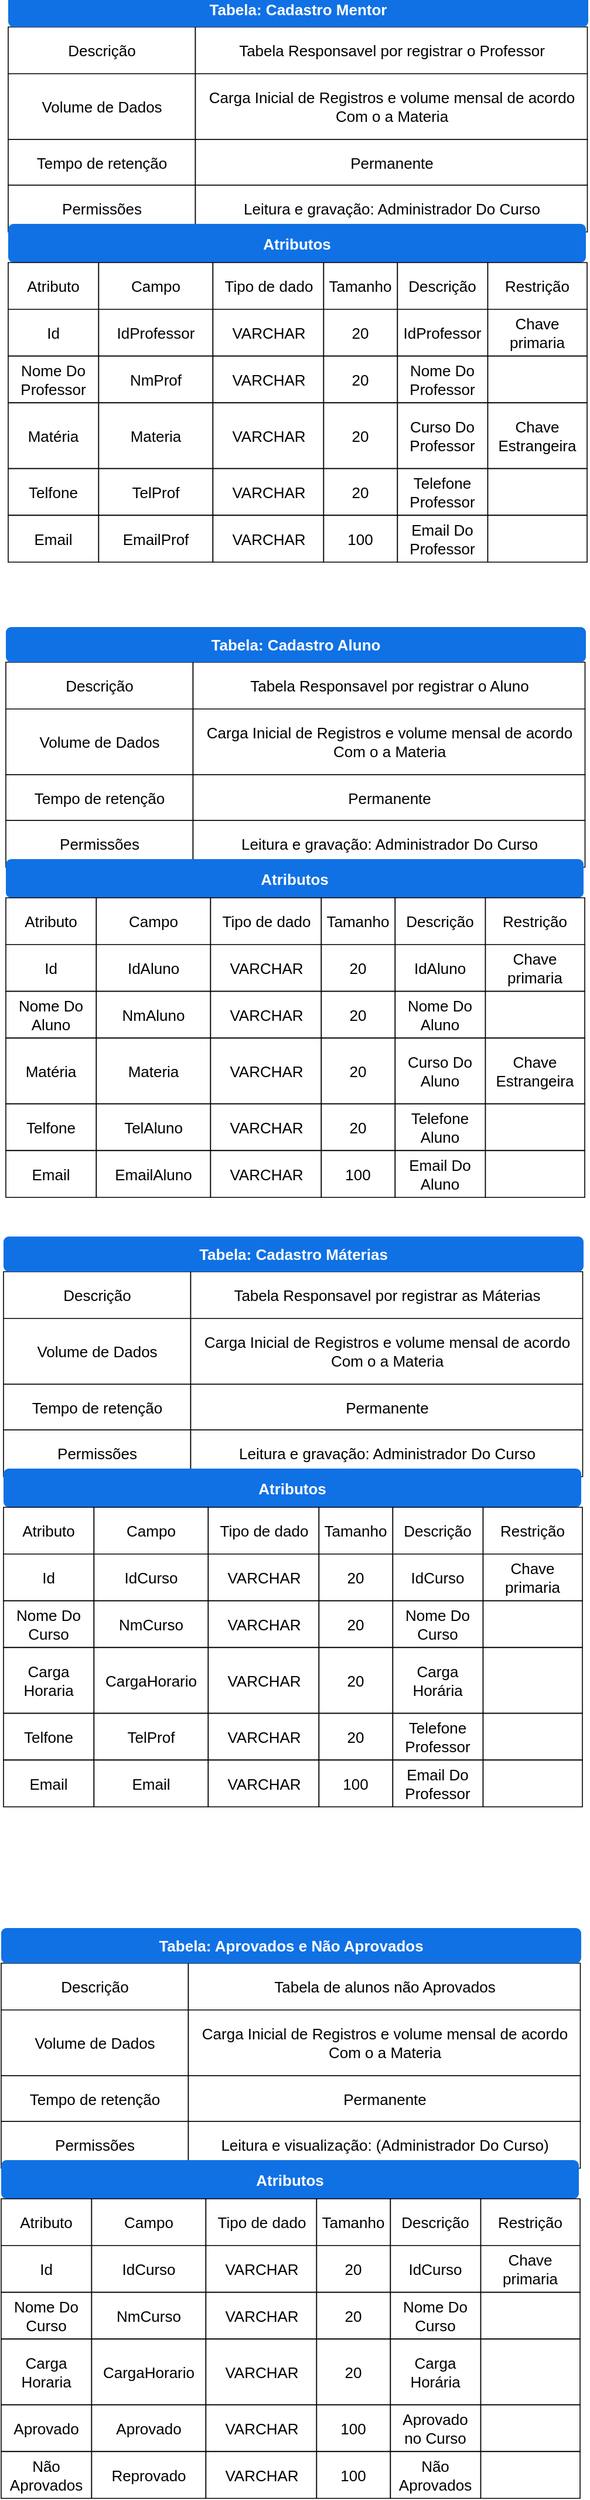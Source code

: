 <mxfile version="24.8.4">
  <diagram name="Página-1" id="PAXbhvuJeFWXxdjK3qno">
    <mxGraphModel dx="1028" dy="553" grid="1" gridSize="10" guides="1" tooltips="1" connect="1" arrows="1" fold="1" page="1" pageScale="1" pageWidth="827" pageHeight="1169" math="0" shadow="0">
      <root>
        <mxCell id="0" />
        <mxCell id="1" parent="0" />
        <mxCell id="f3UsurF6tnfP4x0F-ZMV-2" value="" style="html=1;overflow=block;blockSpacing=1;whiteSpace=wrap;fontSize=13;align=left;spacing=3.8;verticalAlign=top;strokeColor=none;fillOpacity=0;rounded=1;absoluteArcSize=1;arcSize=9;fillColor=#ffffff;strokeWidth=0;lucidId=qW1h2og5B8as;" vertex="1" parent="1">
          <mxGeometry x="833" y="425" width="143" height="24" as="geometry" />
        </mxCell>
        <mxCell id="f3UsurF6tnfP4x0F-ZMV-3" value="" style="group;dropTarget=0;pointerEvents=0;html=1;" vertex="1" parent="1">
          <mxGeometry x="705" y="438" width="462" height="175" as="geometry" />
        </mxCell>
        <mxCell id="f3UsurF6tnfP4x0F-ZMV-4" value="Descrição" style="shape=partialRectangle;html=1;whiteSpace=wrap;connectable=0;fillColor=#ffffff;verticalAlign=middle;spacing=3.8;strokeWidth=0.8;fontSize=13;" vertex="1" parent="f3UsurF6tnfP4x0F-ZMV-3">
          <mxGeometry width="159.75" height="39.9" as="geometry" />
        </mxCell>
        <mxCell id="f3UsurF6tnfP4x0F-ZMV-5" value="Tabela Responsavel por registrar o Professor" style="shape=partialRectangle;html=1;whiteSpace=wrap;connectable=0;fillColor=#ffffff;verticalAlign=middle;spacing=3.8;strokeWidth=0.8;fontSize=13;" vertex="1" parent="f3UsurF6tnfP4x0F-ZMV-3">
          <mxGeometry x="159.75" width="334.5" height="39.9" as="geometry" />
        </mxCell>
        <mxCell id="f3UsurF6tnfP4x0F-ZMV-6" value="Volume de Dados" style="shape=partialRectangle;html=1;whiteSpace=wrap;connectable=0;fillColor=#ffffff;verticalAlign=middle;spacing=3.8;strokeWidth=0.8;fontSize=13;" vertex="1" parent="f3UsurF6tnfP4x0F-ZMV-3">
          <mxGeometry y="39.9" width="159.75" height="56.1" as="geometry" />
        </mxCell>
        <mxCell id="f3UsurF6tnfP4x0F-ZMV-7" value="Carga Inicial de Registros e volume mensal de acordo Com o a Materia " style="shape=partialRectangle;html=1;whiteSpace=wrap;connectable=0;fillColor=#ffffff;verticalAlign=middle;spacing=3.8;strokeWidth=0.8;fontSize=13;" vertex="1" parent="f3UsurF6tnfP4x0F-ZMV-3">
          <mxGeometry x="159.75" y="39.9" width="334.5" height="56.1" as="geometry" />
        </mxCell>
        <mxCell id="f3UsurF6tnfP4x0F-ZMV-8" value="Tempo de retenção" style="shape=partialRectangle;html=1;whiteSpace=wrap;connectable=0;fillColor=#ffffff;strokeOpacity=100;verticalAlign=middle;spacing=3.8;strokeWidth=0.8;fontSize=13;" vertex="1" parent="f3UsurF6tnfP4x0F-ZMV-3">
          <mxGeometry y="96" width="159.75" height="39" as="geometry" />
        </mxCell>
        <mxCell id="f3UsurF6tnfP4x0F-ZMV-9" value="Permanente" style="shape=partialRectangle;html=1;whiteSpace=wrap;connectable=0;fillColor=#ffffff;strokeOpacity=100;verticalAlign=middle;spacing=3.8;strokeWidth=0.8;fontSize=13;" vertex="1" parent="f3UsurF6tnfP4x0F-ZMV-3">
          <mxGeometry x="159.75" y="96" width="334.5" height="39" as="geometry" />
        </mxCell>
        <mxCell id="f3UsurF6tnfP4x0F-ZMV-10" value="Permissões" style="shape=partialRectangle;html=1;whiteSpace=wrap;connectable=0;fillColor=#ffffff;strokeOpacity=100;verticalAlign=middle;spacing=3.8;strokeWidth=0.8;fontSize=13;" vertex="1" parent="f3UsurF6tnfP4x0F-ZMV-3">
          <mxGeometry y="135" width="159.75" height="39.9" as="geometry" />
        </mxCell>
        <mxCell id="f3UsurF6tnfP4x0F-ZMV-11" value="Leitura e gravação: Administrador Do Curso" style="shape=partialRectangle;html=1;whiteSpace=wrap;connectable=0;fillColor=#ffffff;strokeOpacity=100;verticalAlign=middle;spacing=3.8;strokeWidth=0.8;fontSize=13;" vertex="1" parent="f3UsurF6tnfP4x0F-ZMV-3">
          <mxGeometry x="159.75" y="135" width="334.5" height="39.9" as="geometry" />
        </mxCell>
        <mxCell id="f3UsurF6tnfP4x0F-ZMV-12" value="Tabela: Cadastro Mentor" style="html=1;overflow=block;blockSpacing=1;whiteSpace=wrap;fontSize=13;fontColor=#ffffff;fontStyle=1;spacing=3.8;strokeColor=#unset;fillOpacity=100;rounded=1;absoluteArcSize=1;arcSize=9;fillColor=#1071e5;strokeWidth=NaN;lucidId=qW1hL0tGTbgu;" vertex="1" parent="1">
          <mxGeometry x="705" y="408" width="495" height="30" as="geometry" />
        </mxCell>
        <mxCell id="f3UsurF6tnfP4x0F-ZMV-13" value="Atributos" style="html=1;overflow=block;blockSpacing=1;whiteSpace=wrap;fontSize=13;fontColor=#ffffff;fontStyle=1;spacing=3.8;strokeColor=#unset;fillOpacity=100;rounded=1;absoluteArcSize=1;arcSize=9;fillColor=#1071e5;strokeWidth=NaN;lucidId=qW1hWsr51kTA;" vertex="1" parent="1">
          <mxGeometry x="705" y="606" width="493" height="33" as="geometry" />
        </mxCell>
        <mxCell id="f3UsurF6tnfP4x0F-ZMV-14" value="" style="group;dropTarget=0;pointerEvents=0;html=1;" vertex="1" parent="1">
          <mxGeometry x="705" y="639" width="462" height="200" as="geometry" />
        </mxCell>
        <mxCell id="f3UsurF6tnfP4x0F-ZMV-15" value="Atributo" style="shape=partialRectangle;html=1;whiteSpace=wrap;connectable=0;fillColor=#ffffff;verticalAlign=middle;spacing=3.8;strokeWidth=0.8;fontSize=13;" vertex="1" parent="f3UsurF6tnfP4x0F-ZMV-14">
          <mxGeometry width="77.213" height="39.9" as="geometry" />
        </mxCell>
        <mxCell id="f3UsurF6tnfP4x0F-ZMV-16" value="Campo" style="shape=partialRectangle;html=1;whiteSpace=wrap;connectable=0;fillColor=#ffffff;verticalAlign=middle;spacing=3.8;strokeWidth=0.8;fontSize=13;" vertex="1" parent="f3UsurF6tnfP4x0F-ZMV-14">
          <mxGeometry x="77.213" width="97.5" height="39.9" as="geometry" />
        </mxCell>
        <mxCell id="f3UsurF6tnfP4x0F-ZMV-17" value="Tipo de dado" style="shape=partialRectangle;html=1;whiteSpace=wrap;connectable=0;fillColor=#ffffff;verticalAlign=middle;spacing=3.8;strokeWidth=0.8;fontSize=13;" vertex="1" parent="f3UsurF6tnfP4x0F-ZMV-14">
          <mxGeometry x="174.713" width="94.5" height="39.9" as="geometry" />
        </mxCell>
        <mxCell id="f3UsurF6tnfP4x0F-ZMV-18" value="Tamanho" style="shape=partialRectangle;html=1;whiteSpace=wrap;connectable=0;fillColor=#ffffff;strokeOpacity=100;verticalAlign=middle;spacing=3.8;strokeWidth=0.8;fontSize=13;" vertex="1" parent="f3UsurF6tnfP4x0F-ZMV-14">
          <mxGeometry x="269.212" width="63" height="39.9" as="geometry" />
        </mxCell>
        <mxCell id="f3UsurF6tnfP4x0F-ZMV-19" value="Descrição" style="shape=partialRectangle;html=1;whiteSpace=wrap;connectable=0;fillColor=#ffffff;strokeOpacity=100;verticalAlign=middle;spacing=3.8;strokeWidth=0.8;fontSize=13;" vertex="1" parent="f3UsurF6tnfP4x0F-ZMV-14">
          <mxGeometry x="332.212" width="77.063" height="39.9" as="geometry" />
        </mxCell>
        <mxCell id="f3UsurF6tnfP4x0F-ZMV-20" value="Restrição" style="shape=partialRectangle;html=1;whiteSpace=wrap;connectable=0;fillColor=#ffffff;strokeOpacity=100;verticalAlign=middle;spacing=3.8;strokeWidth=0.8;fontSize=13;" vertex="1" parent="f3UsurF6tnfP4x0F-ZMV-14">
          <mxGeometry x="409.275" width="84.75" height="39.9" as="geometry" />
        </mxCell>
        <mxCell id="f3UsurF6tnfP4x0F-ZMV-21" value="Id" style="shape=partialRectangle;html=1;whiteSpace=wrap;connectable=0;fillColor=#ffffff;verticalAlign=middle;spacing=3.8;strokeWidth=0.8;fontSize=13;" vertex="1" parent="f3UsurF6tnfP4x0F-ZMV-14">
          <mxGeometry y="39.9" width="77.213" height="39.9" as="geometry" />
        </mxCell>
        <mxCell id="f3UsurF6tnfP4x0F-ZMV-22" value="IdProfessor" style="shape=partialRectangle;html=1;whiteSpace=wrap;connectable=0;fillColor=#ffffff;verticalAlign=middle;spacing=3.8;strokeWidth=0.8;fontSize=13;" vertex="1" parent="f3UsurF6tnfP4x0F-ZMV-14">
          <mxGeometry x="77.213" y="39.9" width="97.5" height="39.9" as="geometry" />
        </mxCell>
        <mxCell id="f3UsurF6tnfP4x0F-ZMV-23" value="VARCHAR" style="shape=partialRectangle;html=1;whiteSpace=wrap;connectable=0;fillColor=#ffffff;verticalAlign=middle;spacing=3.8;strokeWidth=0.8;fontSize=13;" vertex="1" parent="f3UsurF6tnfP4x0F-ZMV-14">
          <mxGeometry x="174.713" y="39.9" width="94.5" height="39.9" as="geometry" />
        </mxCell>
        <mxCell id="f3UsurF6tnfP4x0F-ZMV-24" value="20" style="shape=partialRectangle;html=1;whiteSpace=wrap;connectable=0;fillColor=#ffffff;strokeOpacity=100;verticalAlign=middle;spacing=3.8;strokeWidth=0.8;fontSize=13;" vertex="1" parent="f3UsurF6tnfP4x0F-ZMV-14">
          <mxGeometry x="269.212" y="39.9" width="63" height="39.9" as="geometry" />
        </mxCell>
        <mxCell id="f3UsurF6tnfP4x0F-ZMV-25" value="IdProfessor" style="shape=partialRectangle;html=1;whiteSpace=wrap;connectable=0;fillColor=#ffffff;strokeOpacity=100;verticalAlign=middle;spacing=3.8;strokeWidth=0.8;fontSize=13;" vertex="1" parent="f3UsurF6tnfP4x0F-ZMV-14">
          <mxGeometry x="332.212" y="39.9" width="77.063" height="39.9" as="geometry" />
        </mxCell>
        <mxCell id="f3UsurF6tnfP4x0F-ZMV-26" value="Chave primaria" style="shape=partialRectangle;html=1;whiteSpace=wrap;connectable=0;fillColor=#ffffff;strokeOpacity=100;verticalAlign=middle;spacing=3.8;strokeWidth=0.8;fontSize=13;" vertex="1" parent="f3UsurF6tnfP4x0F-ZMV-14">
          <mxGeometry x="409.275" y="39.9" width="84.75" height="39.9" as="geometry" />
        </mxCell>
        <mxCell id="f3UsurF6tnfP4x0F-ZMV-27" value="Nome Do Professor" style="shape=partialRectangle;html=1;whiteSpace=wrap;connectable=0;fillColor=#ffffff;strokeOpacity=100;verticalAlign=middle;spacing=3.8;strokeWidth=0.8;fontSize=13;" vertex="1" parent="f3UsurF6tnfP4x0F-ZMV-14">
          <mxGeometry y="79.8" width="77.213" height="39.9" as="geometry" />
        </mxCell>
        <mxCell id="f3UsurF6tnfP4x0F-ZMV-28" value="NmProf" style="shape=partialRectangle;html=1;whiteSpace=wrap;connectable=0;fillColor=#ffffff;strokeOpacity=100;verticalAlign=middle;spacing=3.8;strokeWidth=0.8;fontSize=13;" vertex="1" parent="f3UsurF6tnfP4x0F-ZMV-14">
          <mxGeometry x="77.213" y="79.8" width="97.5" height="39.9" as="geometry" />
        </mxCell>
        <mxCell id="f3UsurF6tnfP4x0F-ZMV-29" value="VARCHAR" style="shape=partialRectangle;html=1;whiteSpace=wrap;connectable=0;fillColor=#ffffff;strokeOpacity=100;verticalAlign=middle;spacing=3.8;strokeWidth=0.8;fontSize=13;" vertex="1" parent="f3UsurF6tnfP4x0F-ZMV-14">
          <mxGeometry x="174.713" y="79.8" width="94.5" height="39.9" as="geometry" />
        </mxCell>
        <mxCell id="f3UsurF6tnfP4x0F-ZMV-30" value="20" style="shape=partialRectangle;html=1;whiteSpace=wrap;connectable=0;fillColor=#ffffff;strokeOpacity=100;verticalAlign=middle;spacing=3.8;strokeWidth=0.8;fontSize=13;" vertex="1" parent="f3UsurF6tnfP4x0F-ZMV-14">
          <mxGeometry x="269.212" y="79.8" width="63" height="39.9" as="geometry" />
        </mxCell>
        <mxCell id="f3UsurF6tnfP4x0F-ZMV-31" value="Nome Do Professor" style="shape=partialRectangle;html=1;whiteSpace=wrap;connectable=0;fillColor=#ffffff;strokeOpacity=100;verticalAlign=middle;spacing=3.8;strokeWidth=0.8;fontSize=13;" vertex="1" parent="f3UsurF6tnfP4x0F-ZMV-14">
          <mxGeometry x="332.212" y="79.8" width="77.063" height="39.9" as="geometry" />
        </mxCell>
        <mxCell id="f3UsurF6tnfP4x0F-ZMV-32" value="" style="shape=partialRectangle;html=1;whiteSpace=wrap;connectable=0;fillColor=#ffffff;strokeOpacity=100;verticalAlign=middle;spacing=3.8;strokeWidth=0.8;fontSize=13;" vertex="1" parent="f3UsurF6tnfP4x0F-ZMV-14">
          <mxGeometry x="409.275" y="79.8" width="84.75" height="39.9" as="geometry" />
        </mxCell>
        <mxCell id="f3UsurF6tnfP4x0F-ZMV-33" value="Matéria " style="shape=partialRectangle;html=1;whiteSpace=wrap;connectable=0;fillColor=#ffffff;strokeOpacity=100;verticalAlign=middle;spacing=3.8;strokeWidth=0.8;fontSize=13;" vertex="1" parent="f3UsurF6tnfP4x0F-ZMV-14">
          <mxGeometry y="119.7" width="77.213" height="56.1" as="geometry" />
        </mxCell>
        <mxCell id="f3UsurF6tnfP4x0F-ZMV-34" value="Materia" style="shape=partialRectangle;html=1;whiteSpace=wrap;connectable=0;fillColor=#ffffff;strokeOpacity=100;verticalAlign=middle;spacing=3.8;strokeWidth=0.8;fontSize=13;" vertex="1" parent="f3UsurF6tnfP4x0F-ZMV-14">
          <mxGeometry x="77.213" y="119.7" width="97.5" height="56.1" as="geometry" />
        </mxCell>
        <mxCell id="f3UsurF6tnfP4x0F-ZMV-35" value="VARCHAR" style="shape=partialRectangle;html=1;whiteSpace=wrap;connectable=0;fillColor=#ffffff;strokeOpacity=100;verticalAlign=middle;spacing=3.8;strokeWidth=0.8;fontSize=13;" vertex="1" parent="f3UsurF6tnfP4x0F-ZMV-14">
          <mxGeometry x="174.713" y="119.7" width="94.5" height="56.1" as="geometry" />
        </mxCell>
        <mxCell id="f3UsurF6tnfP4x0F-ZMV-36" value="20" style="shape=partialRectangle;html=1;whiteSpace=wrap;connectable=0;fillColor=#ffffff;strokeOpacity=100;verticalAlign=middle;spacing=3.8;strokeWidth=0.8;fontSize=13;" vertex="1" parent="f3UsurF6tnfP4x0F-ZMV-14">
          <mxGeometry x="269.212" y="119.7" width="63" height="56.1" as="geometry" />
        </mxCell>
        <mxCell id="f3UsurF6tnfP4x0F-ZMV-37" value="Curso Do Professor" style="shape=partialRectangle;html=1;whiteSpace=wrap;connectable=0;fillColor=#ffffff;strokeOpacity=100;verticalAlign=middle;spacing=3.8;strokeWidth=0.8;fontSize=13;" vertex="1" parent="f3UsurF6tnfP4x0F-ZMV-14">
          <mxGeometry x="332.212" y="119.7" width="77.063" height="56.1" as="geometry" />
        </mxCell>
        <mxCell id="f3UsurF6tnfP4x0F-ZMV-38" value="&lt;div&gt;Chave Estrangeira&lt;/div&gt;" style="shape=partialRectangle;html=1;whiteSpace=wrap;connectable=0;fillColor=#ffffff;strokeOpacity=100;verticalAlign=middle;spacing=3.8;strokeWidth=0.8;fontSize=13;" vertex="1" parent="f3UsurF6tnfP4x0F-ZMV-14">
          <mxGeometry x="409.275" y="119.7" width="84.75" height="56.1" as="geometry" />
        </mxCell>
        <mxCell id="f3UsurF6tnfP4x0F-ZMV-39" value="Telfone" style="shape=partialRectangle;html=1;whiteSpace=wrap;connectable=0;fillColor=#ffffff;strokeOpacity=100;verticalAlign=middle;spacing=3.8;strokeWidth=0.8;fontSize=13;" vertex="1" parent="f3UsurF6tnfP4x0F-ZMV-14">
          <mxGeometry y="175.8" width="77.213" height="39.9" as="geometry" />
        </mxCell>
        <mxCell id="f3UsurF6tnfP4x0F-ZMV-40" value="TelProf" style="shape=partialRectangle;html=1;whiteSpace=wrap;connectable=0;fillColor=#ffffff;strokeOpacity=100;verticalAlign=middle;spacing=3.8;strokeWidth=0.8;fontSize=13;" vertex="1" parent="f3UsurF6tnfP4x0F-ZMV-14">
          <mxGeometry x="77.213" y="175.8" width="97.5" height="39.9" as="geometry" />
        </mxCell>
        <mxCell id="f3UsurF6tnfP4x0F-ZMV-41" value="VARCHAR" style="shape=partialRectangle;html=1;whiteSpace=wrap;connectable=0;fillColor=#ffffff;strokeOpacity=100;verticalAlign=middle;spacing=3.8;strokeWidth=0.8;fontSize=13;" vertex="1" parent="f3UsurF6tnfP4x0F-ZMV-14">
          <mxGeometry x="174.713" y="175.8" width="94.5" height="39.9" as="geometry" />
        </mxCell>
        <mxCell id="f3UsurF6tnfP4x0F-ZMV-42" value="20" style="shape=partialRectangle;html=1;whiteSpace=wrap;connectable=0;fillColor=#ffffff;strokeOpacity=100;verticalAlign=middle;spacing=3.8;strokeWidth=0.8;fontSize=13;" vertex="1" parent="f3UsurF6tnfP4x0F-ZMV-14">
          <mxGeometry x="269.212" y="175.8" width="63" height="39.9" as="geometry" />
        </mxCell>
        <mxCell id="f3UsurF6tnfP4x0F-ZMV-43" value="Telefone Professor" style="shape=partialRectangle;html=1;whiteSpace=wrap;connectable=0;fillColor=#ffffff;strokeOpacity=100;verticalAlign=middle;spacing=3.8;strokeWidth=0.8;fontSize=13;" vertex="1" parent="f3UsurF6tnfP4x0F-ZMV-14">
          <mxGeometry x="332.212" y="175.8" width="77.063" height="39.9" as="geometry" />
        </mxCell>
        <mxCell id="f3UsurF6tnfP4x0F-ZMV-44" value="" style="shape=partialRectangle;html=1;whiteSpace=wrap;connectable=0;fillColor=#ffffff;strokeOpacity=100;verticalAlign=middle;spacing=3.8;strokeWidth=0.8;fontSize=13;" vertex="1" parent="f3UsurF6tnfP4x0F-ZMV-14">
          <mxGeometry x="409.275" y="175.8" width="84.75" height="39.9" as="geometry" />
        </mxCell>
        <mxCell id="f3UsurF6tnfP4x0F-ZMV-45" value="Email" style="shape=partialRectangle;html=1;whiteSpace=wrap;connectable=0;fillColor=#ffffff;strokeOpacity=100;verticalAlign=middle;spacing=3.8;strokeWidth=0.8;fontSize=13;" vertex="1" parent="f3UsurF6tnfP4x0F-ZMV-14">
          <mxGeometry y="215.7" width="77.213" height="39.9" as="geometry" />
        </mxCell>
        <mxCell id="f3UsurF6tnfP4x0F-ZMV-46" value="EmailProf" style="shape=partialRectangle;html=1;whiteSpace=wrap;connectable=0;fillColor=#ffffff;strokeOpacity=100;verticalAlign=middle;spacing=3.8;strokeWidth=0.8;fontSize=13;" vertex="1" parent="f3UsurF6tnfP4x0F-ZMV-14">
          <mxGeometry x="77.213" y="215.7" width="97.5" height="39.9" as="geometry" />
        </mxCell>
        <mxCell id="f3UsurF6tnfP4x0F-ZMV-47" value="VARCHAR" style="shape=partialRectangle;html=1;whiteSpace=wrap;connectable=0;fillColor=#ffffff;strokeOpacity=100;verticalAlign=middle;spacing=3.8;strokeWidth=0.8;fontSize=13;" vertex="1" parent="f3UsurF6tnfP4x0F-ZMV-14">
          <mxGeometry x="174.713" y="215.7" width="94.5" height="39.9" as="geometry" />
        </mxCell>
        <mxCell id="f3UsurF6tnfP4x0F-ZMV-48" value="100" style="shape=partialRectangle;html=1;whiteSpace=wrap;connectable=0;fillColor=#ffffff;strokeOpacity=100;verticalAlign=middle;spacing=3.8;strokeWidth=0.8;fontSize=13;" vertex="1" parent="f3UsurF6tnfP4x0F-ZMV-14">
          <mxGeometry x="269.212" y="215.7" width="63" height="39.9" as="geometry" />
        </mxCell>
        <mxCell id="f3UsurF6tnfP4x0F-ZMV-49" value="Email Do Professor" style="shape=partialRectangle;html=1;whiteSpace=wrap;connectable=0;fillColor=#ffffff;strokeOpacity=100;verticalAlign=middle;spacing=3.8;strokeWidth=0.8;fontSize=13;" vertex="1" parent="f3UsurF6tnfP4x0F-ZMV-14">
          <mxGeometry x="332.212" y="215.7" width="77.063" height="39.9" as="geometry" />
        </mxCell>
        <mxCell id="f3UsurF6tnfP4x0F-ZMV-50" value="" style="shape=partialRectangle;html=1;whiteSpace=wrap;connectable=0;fillColor=#ffffff;strokeOpacity=100;verticalAlign=middle;spacing=3.8;strokeWidth=0.8;fontSize=13;" vertex="1" parent="f3UsurF6tnfP4x0F-ZMV-14">
          <mxGeometry x="409.275" y="215.7" width="84.75" height="39.9" as="geometry" />
        </mxCell>
        <mxCell id="f3UsurF6tnfP4x0F-ZMV-75" value="" style="html=1;overflow=block;blockSpacing=1;whiteSpace=wrap;fontSize=13;align=left;spacing=3.8;verticalAlign=top;strokeColor=none;fillOpacity=0;rounded=1;absoluteArcSize=1;arcSize=9;fillColor=#ffffff;strokeWidth=0;lucidId=qW1h2og5B8as;" vertex="1" parent="1">
          <mxGeometry x="831" y="967" width="143" height="24" as="geometry" />
        </mxCell>
        <mxCell id="f3UsurF6tnfP4x0F-ZMV-76" value="" style="group;dropTarget=0;pointerEvents=0;html=1;" vertex="1" parent="1">
          <mxGeometry x="703" y="980" width="462" height="175" as="geometry" />
        </mxCell>
        <mxCell id="f3UsurF6tnfP4x0F-ZMV-77" value="Descrição" style="shape=partialRectangle;html=1;whiteSpace=wrap;connectable=0;fillColor=#ffffff;verticalAlign=middle;spacing=3.8;strokeWidth=0.8;fontSize=13;" vertex="1" parent="f3UsurF6tnfP4x0F-ZMV-76">
          <mxGeometry width="159.75" height="39.9" as="geometry" />
        </mxCell>
        <mxCell id="f3UsurF6tnfP4x0F-ZMV-78" value="Tabela Responsavel por registrar o Aluno" style="shape=partialRectangle;html=1;whiteSpace=wrap;connectable=0;fillColor=#ffffff;verticalAlign=middle;spacing=3.8;strokeWidth=0.8;fontSize=13;" vertex="1" parent="f3UsurF6tnfP4x0F-ZMV-76">
          <mxGeometry x="159.75" width="334.5" height="39.9" as="geometry" />
        </mxCell>
        <mxCell id="f3UsurF6tnfP4x0F-ZMV-79" value="Volume de Dados" style="shape=partialRectangle;html=1;whiteSpace=wrap;connectable=0;fillColor=#ffffff;verticalAlign=middle;spacing=3.8;strokeWidth=0.8;fontSize=13;" vertex="1" parent="f3UsurF6tnfP4x0F-ZMV-76">
          <mxGeometry y="39.9" width="159.75" height="56.1" as="geometry" />
        </mxCell>
        <mxCell id="f3UsurF6tnfP4x0F-ZMV-80" value="Carga Inicial de Registros e volume mensal de acordo Com o a Materia " style="shape=partialRectangle;html=1;whiteSpace=wrap;connectable=0;fillColor=#ffffff;verticalAlign=middle;spacing=3.8;strokeWidth=0.8;fontSize=13;" vertex="1" parent="f3UsurF6tnfP4x0F-ZMV-76">
          <mxGeometry x="159.75" y="39.9" width="334.5" height="56.1" as="geometry" />
        </mxCell>
        <mxCell id="f3UsurF6tnfP4x0F-ZMV-81" value="Tempo de retenção" style="shape=partialRectangle;html=1;whiteSpace=wrap;connectable=0;fillColor=#ffffff;strokeOpacity=100;verticalAlign=middle;spacing=3.8;strokeWidth=0.8;fontSize=13;" vertex="1" parent="f3UsurF6tnfP4x0F-ZMV-76">
          <mxGeometry y="96" width="159.75" height="39" as="geometry" />
        </mxCell>
        <mxCell id="f3UsurF6tnfP4x0F-ZMV-82" value="Permanente" style="shape=partialRectangle;html=1;whiteSpace=wrap;connectable=0;fillColor=#ffffff;strokeOpacity=100;verticalAlign=middle;spacing=3.8;strokeWidth=0.8;fontSize=13;" vertex="1" parent="f3UsurF6tnfP4x0F-ZMV-76">
          <mxGeometry x="159.75" y="96" width="334.5" height="39" as="geometry" />
        </mxCell>
        <mxCell id="f3UsurF6tnfP4x0F-ZMV-83" value="Permissões" style="shape=partialRectangle;html=1;whiteSpace=wrap;connectable=0;fillColor=#ffffff;strokeOpacity=100;verticalAlign=middle;spacing=3.8;strokeWidth=0.8;fontSize=13;" vertex="1" parent="f3UsurF6tnfP4x0F-ZMV-76">
          <mxGeometry y="135" width="159.75" height="39.9" as="geometry" />
        </mxCell>
        <mxCell id="f3UsurF6tnfP4x0F-ZMV-84" value="Leitura e gravação: Administrador Do Curso" style="shape=partialRectangle;html=1;whiteSpace=wrap;connectable=0;fillColor=#ffffff;strokeOpacity=100;verticalAlign=middle;spacing=3.8;strokeWidth=0.8;fontSize=13;" vertex="1" parent="f3UsurF6tnfP4x0F-ZMV-76">
          <mxGeometry x="159.75" y="135" width="334.5" height="39.9" as="geometry" />
        </mxCell>
        <mxCell id="f3UsurF6tnfP4x0F-ZMV-85" value="Tabela: Cadastro Aluno" style="html=1;overflow=block;blockSpacing=1;whiteSpace=wrap;fontSize=13;fontColor=#ffffff;fontStyle=1;spacing=3.8;strokeColor=#unset;fillOpacity=100;rounded=1;absoluteArcSize=1;arcSize=9;fillColor=#1071e5;strokeWidth=NaN;lucidId=qW1hL0tGTbgu;" vertex="1" parent="1">
          <mxGeometry x="703" y="950" width="495" height="30" as="geometry" />
        </mxCell>
        <mxCell id="f3UsurF6tnfP4x0F-ZMV-86" value="Atributos" style="html=1;overflow=block;blockSpacing=1;whiteSpace=wrap;fontSize=13;fontColor=#ffffff;fontStyle=1;spacing=3.8;strokeColor=#unset;fillOpacity=100;rounded=1;absoluteArcSize=1;arcSize=9;fillColor=#1071e5;strokeWidth=NaN;lucidId=qW1hWsr51kTA;" vertex="1" parent="1">
          <mxGeometry x="703" y="1148" width="493" height="33" as="geometry" />
        </mxCell>
        <mxCell id="f3UsurF6tnfP4x0F-ZMV-87" value="" style="group;dropTarget=0;pointerEvents=0;html=1;" vertex="1" parent="1">
          <mxGeometry x="703" y="1181" width="462" height="200" as="geometry" />
        </mxCell>
        <mxCell id="f3UsurF6tnfP4x0F-ZMV-88" value="Atributo" style="shape=partialRectangle;html=1;whiteSpace=wrap;connectable=0;fillColor=#ffffff;verticalAlign=middle;spacing=3.8;strokeWidth=0.8;fontSize=13;" vertex="1" parent="f3UsurF6tnfP4x0F-ZMV-87">
          <mxGeometry width="77.213" height="39.9" as="geometry" />
        </mxCell>
        <mxCell id="f3UsurF6tnfP4x0F-ZMV-89" value="Campo" style="shape=partialRectangle;html=1;whiteSpace=wrap;connectable=0;fillColor=#ffffff;verticalAlign=middle;spacing=3.8;strokeWidth=0.8;fontSize=13;" vertex="1" parent="f3UsurF6tnfP4x0F-ZMV-87">
          <mxGeometry x="77.213" width="97.5" height="39.9" as="geometry" />
        </mxCell>
        <mxCell id="f3UsurF6tnfP4x0F-ZMV-90" value="Tipo de dado" style="shape=partialRectangle;html=1;whiteSpace=wrap;connectable=0;fillColor=#ffffff;verticalAlign=middle;spacing=3.8;strokeWidth=0.8;fontSize=13;" vertex="1" parent="f3UsurF6tnfP4x0F-ZMV-87">
          <mxGeometry x="174.713" width="94.5" height="39.9" as="geometry" />
        </mxCell>
        <mxCell id="f3UsurF6tnfP4x0F-ZMV-91" value="Tamanho" style="shape=partialRectangle;html=1;whiteSpace=wrap;connectable=0;fillColor=#ffffff;strokeOpacity=100;verticalAlign=middle;spacing=3.8;strokeWidth=0.8;fontSize=13;" vertex="1" parent="f3UsurF6tnfP4x0F-ZMV-87">
          <mxGeometry x="269.212" width="63" height="39.9" as="geometry" />
        </mxCell>
        <mxCell id="f3UsurF6tnfP4x0F-ZMV-92" value="Descrição" style="shape=partialRectangle;html=1;whiteSpace=wrap;connectable=0;fillColor=#ffffff;strokeOpacity=100;verticalAlign=middle;spacing=3.8;strokeWidth=0.8;fontSize=13;" vertex="1" parent="f3UsurF6tnfP4x0F-ZMV-87">
          <mxGeometry x="332.212" width="77.063" height="39.9" as="geometry" />
        </mxCell>
        <mxCell id="f3UsurF6tnfP4x0F-ZMV-93" value="Restrição" style="shape=partialRectangle;html=1;whiteSpace=wrap;connectable=0;fillColor=#ffffff;strokeOpacity=100;verticalAlign=middle;spacing=3.8;strokeWidth=0.8;fontSize=13;" vertex="1" parent="f3UsurF6tnfP4x0F-ZMV-87">
          <mxGeometry x="409.275" width="84.75" height="39.9" as="geometry" />
        </mxCell>
        <mxCell id="f3UsurF6tnfP4x0F-ZMV-94" value="Id" style="shape=partialRectangle;html=1;whiteSpace=wrap;connectable=0;fillColor=#ffffff;verticalAlign=middle;spacing=3.8;strokeWidth=0.8;fontSize=13;" vertex="1" parent="f3UsurF6tnfP4x0F-ZMV-87">
          <mxGeometry y="39.9" width="77.213" height="39.9" as="geometry" />
        </mxCell>
        <mxCell id="f3UsurF6tnfP4x0F-ZMV-95" value="IdAluno" style="shape=partialRectangle;html=1;whiteSpace=wrap;connectable=0;fillColor=#ffffff;verticalAlign=middle;spacing=3.8;strokeWidth=0.8;fontSize=13;" vertex="1" parent="f3UsurF6tnfP4x0F-ZMV-87">
          <mxGeometry x="77.213" y="39.9" width="97.5" height="39.9" as="geometry" />
        </mxCell>
        <mxCell id="f3UsurF6tnfP4x0F-ZMV-96" value="VARCHAR" style="shape=partialRectangle;html=1;whiteSpace=wrap;connectable=0;fillColor=#ffffff;verticalAlign=middle;spacing=3.8;strokeWidth=0.8;fontSize=13;" vertex="1" parent="f3UsurF6tnfP4x0F-ZMV-87">
          <mxGeometry x="174.713" y="39.9" width="94.5" height="39.9" as="geometry" />
        </mxCell>
        <mxCell id="f3UsurF6tnfP4x0F-ZMV-97" value="20" style="shape=partialRectangle;html=1;whiteSpace=wrap;connectable=0;fillColor=#ffffff;strokeOpacity=100;verticalAlign=middle;spacing=3.8;strokeWidth=0.8;fontSize=13;" vertex="1" parent="f3UsurF6tnfP4x0F-ZMV-87">
          <mxGeometry x="269.212" y="39.9" width="63" height="39.9" as="geometry" />
        </mxCell>
        <mxCell id="f3UsurF6tnfP4x0F-ZMV-98" value="IdAluno" style="shape=partialRectangle;html=1;whiteSpace=wrap;connectable=0;fillColor=#ffffff;strokeOpacity=100;verticalAlign=middle;spacing=3.8;strokeWidth=0.8;fontSize=13;" vertex="1" parent="f3UsurF6tnfP4x0F-ZMV-87">
          <mxGeometry x="332.212" y="39.9" width="77.063" height="39.9" as="geometry" />
        </mxCell>
        <mxCell id="f3UsurF6tnfP4x0F-ZMV-99" value="Chave primaria" style="shape=partialRectangle;html=1;whiteSpace=wrap;connectable=0;fillColor=#ffffff;strokeOpacity=100;verticalAlign=middle;spacing=3.8;strokeWidth=0.8;fontSize=13;" vertex="1" parent="f3UsurF6tnfP4x0F-ZMV-87">
          <mxGeometry x="409.275" y="39.9" width="84.75" height="39.9" as="geometry" />
        </mxCell>
        <mxCell id="f3UsurF6tnfP4x0F-ZMV-100" value="Nome Do Aluno" style="shape=partialRectangle;html=1;whiteSpace=wrap;connectable=0;fillColor=#ffffff;strokeOpacity=100;verticalAlign=middle;spacing=3.8;strokeWidth=0.8;fontSize=13;" vertex="1" parent="f3UsurF6tnfP4x0F-ZMV-87">
          <mxGeometry y="79.8" width="77.213" height="39.9" as="geometry" />
        </mxCell>
        <mxCell id="f3UsurF6tnfP4x0F-ZMV-101" value="NmAluno" style="shape=partialRectangle;html=1;whiteSpace=wrap;connectable=0;fillColor=#ffffff;strokeOpacity=100;verticalAlign=middle;spacing=3.8;strokeWidth=0.8;fontSize=13;" vertex="1" parent="f3UsurF6tnfP4x0F-ZMV-87">
          <mxGeometry x="77.213" y="79.8" width="97.5" height="39.9" as="geometry" />
        </mxCell>
        <mxCell id="f3UsurF6tnfP4x0F-ZMV-102" value="VARCHAR" style="shape=partialRectangle;html=1;whiteSpace=wrap;connectable=0;fillColor=#ffffff;strokeOpacity=100;verticalAlign=middle;spacing=3.8;strokeWidth=0.8;fontSize=13;" vertex="1" parent="f3UsurF6tnfP4x0F-ZMV-87">
          <mxGeometry x="174.713" y="79.8" width="94.5" height="39.9" as="geometry" />
        </mxCell>
        <mxCell id="f3UsurF6tnfP4x0F-ZMV-103" value="20" style="shape=partialRectangle;html=1;whiteSpace=wrap;connectable=0;fillColor=#ffffff;strokeOpacity=100;verticalAlign=middle;spacing=3.8;strokeWidth=0.8;fontSize=13;" vertex="1" parent="f3UsurF6tnfP4x0F-ZMV-87">
          <mxGeometry x="269.212" y="79.8" width="63" height="39.9" as="geometry" />
        </mxCell>
        <mxCell id="f3UsurF6tnfP4x0F-ZMV-104" value="Nome Do Aluno" style="shape=partialRectangle;html=1;whiteSpace=wrap;connectable=0;fillColor=#ffffff;strokeOpacity=100;verticalAlign=middle;spacing=3.8;strokeWidth=0.8;fontSize=13;" vertex="1" parent="f3UsurF6tnfP4x0F-ZMV-87">
          <mxGeometry x="332.212" y="79.8" width="77.063" height="39.9" as="geometry" />
        </mxCell>
        <mxCell id="f3UsurF6tnfP4x0F-ZMV-105" value="" style="shape=partialRectangle;html=1;whiteSpace=wrap;connectable=0;fillColor=#ffffff;strokeOpacity=100;verticalAlign=middle;spacing=3.8;strokeWidth=0.8;fontSize=13;" vertex="1" parent="f3UsurF6tnfP4x0F-ZMV-87">
          <mxGeometry x="409.275" y="79.8" width="84.75" height="39.9" as="geometry" />
        </mxCell>
        <mxCell id="f3UsurF6tnfP4x0F-ZMV-106" value="Matéria " style="shape=partialRectangle;html=1;whiteSpace=wrap;connectable=0;fillColor=#ffffff;strokeOpacity=100;verticalAlign=middle;spacing=3.8;strokeWidth=0.8;fontSize=13;" vertex="1" parent="f3UsurF6tnfP4x0F-ZMV-87">
          <mxGeometry y="119.7" width="77.213" height="56.1" as="geometry" />
        </mxCell>
        <mxCell id="f3UsurF6tnfP4x0F-ZMV-107" value="Materia" style="shape=partialRectangle;html=1;whiteSpace=wrap;connectable=0;fillColor=#ffffff;strokeOpacity=100;verticalAlign=middle;spacing=3.8;strokeWidth=0.8;fontSize=13;" vertex="1" parent="f3UsurF6tnfP4x0F-ZMV-87">
          <mxGeometry x="77.213" y="119.7" width="97.5" height="56.1" as="geometry" />
        </mxCell>
        <mxCell id="f3UsurF6tnfP4x0F-ZMV-108" value="VARCHAR" style="shape=partialRectangle;html=1;whiteSpace=wrap;connectable=0;fillColor=#ffffff;strokeOpacity=100;verticalAlign=middle;spacing=3.8;strokeWidth=0.8;fontSize=13;" vertex="1" parent="f3UsurF6tnfP4x0F-ZMV-87">
          <mxGeometry x="174.713" y="119.7" width="94.5" height="56.1" as="geometry" />
        </mxCell>
        <mxCell id="f3UsurF6tnfP4x0F-ZMV-109" value="20" style="shape=partialRectangle;html=1;whiteSpace=wrap;connectable=0;fillColor=#ffffff;strokeOpacity=100;verticalAlign=middle;spacing=3.8;strokeWidth=0.8;fontSize=13;" vertex="1" parent="f3UsurF6tnfP4x0F-ZMV-87">
          <mxGeometry x="269.212" y="119.7" width="63" height="56.1" as="geometry" />
        </mxCell>
        <mxCell id="f3UsurF6tnfP4x0F-ZMV-110" value="Curso Do Aluno" style="shape=partialRectangle;html=1;whiteSpace=wrap;connectable=0;fillColor=#ffffff;strokeOpacity=100;verticalAlign=middle;spacing=3.8;strokeWidth=0.8;fontSize=13;" vertex="1" parent="f3UsurF6tnfP4x0F-ZMV-87">
          <mxGeometry x="332.212" y="119.7" width="77.063" height="56.1" as="geometry" />
        </mxCell>
        <mxCell id="f3UsurF6tnfP4x0F-ZMV-111" value="Chave Estrangeira" style="shape=partialRectangle;html=1;whiteSpace=wrap;connectable=0;fillColor=#ffffff;strokeOpacity=100;verticalAlign=middle;spacing=3.8;strokeWidth=0.8;fontSize=13;" vertex="1" parent="f3UsurF6tnfP4x0F-ZMV-87">
          <mxGeometry x="409.275" y="119.7" width="84.75" height="56.1" as="geometry" />
        </mxCell>
        <mxCell id="f3UsurF6tnfP4x0F-ZMV-112" value="Telfone" style="shape=partialRectangle;html=1;whiteSpace=wrap;connectable=0;fillColor=#ffffff;strokeOpacity=100;verticalAlign=middle;spacing=3.8;strokeWidth=0.8;fontSize=13;" vertex="1" parent="f3UsurF6tnfP4x0F-ZMV-87">
          <mxGeometry y="175.8" width="77.213" height="39.9" as="geometry" />
        </mxCell>
        <mxCell id="f3UsurF6tnfP4x0F-ZMV-113" value="TelAluno" style="shape=partialRectangle;html=1;whiteSpace=wrap;connectable=0;fillColor=#ffffff;strokeOpacity=100;verticalAlign=middle;spacing=3.8;strokeWidth=0.8;fontSize=13;" vertex="1" parent="f3UsurF6tnfP4x0F-ZMV-87">
          <mxGeometry x="77.213" y="175.8" width="97.5" height="39.9" as="geometry" />
        </mxCell>
        <mxCell id="f3UsurF6tnfP4x0F-ZMV-114" value="VARCHAR" style="shape=partialRectangle;html=1;whiteSpace=wrap;connectable=0;fillColor=#ffffff;strokeOpacity=100;verticalAlign=middle;spacing=3.8;strokeWidth=0.8;fontSize=13;" vertex="1" parent="f3UsurF6tnfP4x0F-ZMV-87">
          <mxGeometry x="174.713" y="175.8" width="94.5" height="39.9" as="geometry" />
        </mxCell>
        <mxCell id="f3UsurF6tnfP4x0F-ZMV-115" value="20" style="shape=partialRectangle;html=1;whiteSpace=wrap;connectable=0;fillColor=#ffffff;strokeOpacity=100;verticalAlign=middle;spacing=3.8;strokeWidth=0.8;fontSize=13;" vertex="1" parent="f3UsurF6tnfP4x0F-ZMV-87">
          <mxGeometry x="269.212" y="175.8" width="63" height="39.9" as="geometry" />
        </mxCell>
        <mxCell id="f3UsurF6tnfP4x0F-ZMV-116" value="Telefone Aluno" style="shape=partialRectangle;html=1;whiteSpace=wrap;connectable=0;fillColor=#ffffff;strokeOpacity=100;verticalAlign=middle;spacing=3.8;strokeWidth=0.8;fontSize=13;" vertex="1" parent="f3UsurF6tnfP4x0F-ZMV-87">
          <mxGeometry x="332.212" y="175.8" width="77.063" height="39.9" as="geometry" />
        </mxCell>
        <mxCell id="f3UsurF6tnfP4x0F-ZMV-117" value="" style="shape=partialRectangle;html=1;whiteSpace=wrap;connectable=0;fillColor=#ffffff;strokeOpacity=100;verticalAlign=middle;spacing=3.8;strokeWidth=0.8;fontSize=13;" vertex="1" parent="f3UsurF6tnfP4x0F-ZMV-87">
          <mxGeometry x="409.275" y="175.8" width="84.75" height="39.9" as="geometry" />
        </mxCell>
        <mxCell id="f3UsurF6tnfP4x0F-ZMV-118" value="Email" style="shape=partialRectangle;html=1;whiteSpace=wrap;connectable=0;fillColor=#ffffff;strokeOpacity=100;verticalAlign=middle;spacing=3.8;strokeWidth=0.8;fontSize=13;" vertex="1" parent="f3UsurF6tnfP4x0F-ZMV-87">
          <mxGeometry y="215.7" width="77.213" height="39.9" as="geometry" />
        </mxCell>
        <mxCell id="f3UsurF6tnfP4x0F-ZMV-119" value="EmailAluno" style="shape=partialRectangle;html=1;whiteSpace=wrap;connectable=0;fillColor=#ffffff;strokeOpacity=100;verticalAlign=middle;spacing=3.8;strokeWidth=0.8;fontSize=13;" vertex="1" parent="f3UsurF6tnfP4x0F-ZMV-87">
          <mxGeometry x="77.213" y="215.7" width="97.5" height="39.9" as="geometry" />
        </mxCell>
        <mxCell id="f3UsurF6tnfP4x0F-ZMV-120" value="VARCHAR" style="shape=partialRectangle;html=1;whiteSpace=wrap;connectable=0;fillColor=#ffffff;strokeOpacity=100;verticalAlign=middle;spacing=3.8;strokeWidth=0.8;fontSize=13;" vertex="1" parent="f3UsurF6tnfP4x0F-ZMV-87">
          <mxGeometry x="174.713" y="215.7" width="94.5" height="39.9" as="geometry" />
        </mxCell>
        <mxCell id="f3UsurF6tnfP4x0F-ZMV-121" value="100" style="shape=partialRectangle;html=1;whiteSpace=wrap;connectable=0;fillColor=#ffffff;strokeOpacity=100;verticalAlign=middle;spacing=3.8;strokeWidth=0.8;fontSize=13;" vertex="1" parent="f3UsurF6tnfP4x0F-ZMV-87">
          <mxGeometry x="269.212" y="215.7" width="63" height="39.9" as="geometry" />
        </mxCell>
        <mxCell id="f3UsurF6tnfP4x0F-ZMV-122" value="Email Do Aluno" style="shape=partialRectangle;html=1;whiteSpace=wrap;connectable=0;fillColor=#ffffff;strokeOpacity=100;verticalAlign=middle;spacing=3.8;strokeWidth=0.8;fontSize=13;" vertex="1" parent="f3UsurF6tnfP4x0F-ZMV-87">
          <mxGeometry x="332.212" y="215.7" width="77.063" height="39.9" as="geometry" />
        </mxCell>
        <mxCell id="f3UsurF6tnfP4x0F-ZMV-123" value="" style="shape=partialRectangle;html=1;whiteSpace=wrap;connectable=0;fillColor=#ffffff;strokeOpacity=100;verticalAlign=middle;spacing=3.8;strokeWidth=0.8;fontSize=13;" vertex="1" parent="f3UsurF6tnfP4x0F-ZMV-87">
          <mxGeometry x="409.275" y="215.7" width="84.75" height="39.9" as="geometry" />
        </mxCell>
        <mxCell id="f3UsurF6tnfP4x0F-ZMV-124" value="" style="html=1;overflow=block;blockSpacing=1;whiteSpace=wrap;fontSize=13;align=left;spacing=3.8;verticalAlign=top;strokeColor=none;fillOpacity=0;rounded=1;absoluteArcSize=1;arcSize=9;fillColor=#ffffff;strokeWidth=0;lucidId=qW1h2og5B8as;" vertex="1" parent="1">
          <mxGeometry x="829" y="1487" width="143" height="24" as="geometry" />
        </mxCell>
        <mxCell id="f3UsurF6tnfP4x0F-ZMV-125" value="" style="group;dropTarget=0;pointerEvents=0;html=1;" vertex="1" parent="1">
          <mxGeometry x="701" y="1500" width="462" height="175" as="geometry" />
        </mxCell>
        <mxCell id="f3UsurF6tnfP4x0F-ZMV-126" value="Descrição" style="shape=partialRectangle;html=1;whiteSpace=wrap;connectable=0;fillColor=#ffffff;verticalAlign=middle;spacing=3.8;strokeWidth=0.8;fontSize=13;" vertex="1" parent="f3UsurF6tnfP4x0F-ZMV-125">
          <mxGeometry width="159.75" height="39.9" as="geometry" />
        </mxCell>
        <mxCell id="f3UsurF6tnfP4x0F-ZMV-127" value="Tabela Responsavel por registrar as Máterias " style="shape=partialRectangle;html=1;whiteSpace=wrap;connectable=0;fillColor=#ffffff;verticalAlign=middle;spacing=3.8;strokeWidth=0.8;fontSize=13;" vertex="1" parent="f3UsurF6tnfP4x0F-ZMV-125">
          <mxGeometry x="159.75" width="334.5" height="39.9" as="geometry" />
        </mxCell>
        <mxCell id="f3UsurF6tnfP4x0F-ZMV-128" value="Volume de Dados" style="shape=partialRectangle;html=1;whiteSpace=wrap;connectable=0;fillColor=#ffffff;verticalAlign=middle;spacing=3.8;strokeWidth=0.8;fontSize=13;" vertex="1" parent="f3UsurF6tnfP4x0F-ZMV-125">
          <mxGeometry y="39.9" width="159.75" height="56.1" as="geometry" />
        </mxCell>
        <mxCell id="f3UsurF6tnfP4x0F-ZMV-129" value="Carga Inicial de Registros e volume mensal de acordo Com o a Materia " style="shape=partialRectangle;html=1;whiteSpace=wrap;connectable=0;fillColor=#ffffff;verticalAlign=middle;spacing=3.8;strokeWidth=0.8;fontSize=13;" vertex="1" parent="f3UsurF6tnfP4x0F-ZMV-125">
          <mxGeometry x="159.75" y="39.9" width="334.5" height="56.1" as="geometry" />
        </mxCell>
        <mxCell id="f3UsurF6tnfP4x0F-ZMV-130" value="Tempo de retenção" style="shape=partialRectangle;html=1;whiteSpace=wrap;connectable=0;fillColor=#ffffff;strokeOpacity=100;verticalAlign=middle;spacing=3.8;strokeWidth=0.8;fontSize=13;" vertex="1" parent="f3UsurF6tnfP4x0F-ZMV-125">
          <mxGeometry y="96" width="159.75" height="39" as="geometry" />
        </mxCell>
        <mxCell id="f3UsurF6tnfP4x0F-ZMV-131" value="Permanente" style="shape=partialRectangle;html=1;whiteSpace=wrap;connectable=0;fillColor=#ffffff;strokeOpacity=100;verticalAlign=middle;spacing=3.8;strokeWidth=0.8;fontSize=13;" vertex="1" parent="f3UsurF6tnfP4x0F-ZMV-125">
          <mxGeometry x="159.75" y="96" width="334.5" height="39" as="geometry" />
        </mxCell>
        <mxCell id="f3UsurF6tnfP4x0F-ZMV-132" value="Permissões" style="shape=partialRectangle;html=1;whiteSpace=wrap;connectable=0;fillColor=#ffffff;strokeOpacity=100;verticalAlign=middle;spacing=3.8;strokeWidth=0.8;fontSize=13;" vertex="1" parent="f3UsurF6tnfP4x0F-ZMV-125">
          <mxGeometry y="135" width="159.75" height="39.9" as="geometry" />
        </mxCell>
        <mxCell id="f3UsurF6tnfP4x0F-ZMV-133" value="Leitura e gravação: Administrador Do Curso" style="shape=partialRectangle;html=1;whiteSpace=wrap;connectable=0;fillColor=#ffffff;strokeOpacity=100;verticalAlign=middle;spacing=3.8;strokeWidth=0.8;fontSize=13;" vertex="1" parent="f3UsurF6tnfP4x0F-ZMV-125">
          <mxGeometry x="159.75" y="135" width="334.5" height="39.9" as="geometry" />
        </mxCell>
        <mxCell id="f3UsurF6tnfP4x0F-ZMV-134" value="Tabela: Cadastro Máterias" style="html=1;overflow=block;blockSpacing=1;whiteSpace=wrap;fontSize=13;fontColor=#ffffff;fontStyle=1;spacing=3.8;strokeColor=#unset;fillOpacity=100;rounded=1;absoluteArcSize=1;arcSize=9;fillColor=#1071e5;strokeWidth=NaN;lucidId=qW1hL0tGTbgu;" vertex="1" parent="1">
          <mxGeometry x="701" y="1470" width="495" height="30" as="geometry" />
        </mxCell>
        <mxCell id="f3UsurF6tnfP4x0F-ZMV-135" value="Atributos" style="html=1;overflow=block;blockSpacing=1;whiteSpace=wrap;fontSize=13;fontColor=#ffffff;fontStyle=1;spacing=3.8;strokeColor=#unset;fillOpacity=100;rounded=1;absoluteArcSize=1;arcSize=9;fillColor=#1071e5;strokeWidth=NaN;lucidId=qW1hWsr51kTA;" vertex="1" parent="1">
          <mxGeometry x="701" y="1668" width="493" height="33" as="geometry" />
        </mxCell>
        <mxCell id="f3UsurF6tnfP4x0F-ZMV-136" value="" style="group;dropTarget=0;pointerEvents=0;html=1;" vertex="1" parent="1">
          <mxGeometry x="701" y="1701" width="462" height="200" as="geometry" />
        </mxCell>
        <mxCell id="f3UsurF6tnfP4x0F-ZMV-137" value="Atributo" style="shape=partialRectangle;html=1;whiteSpace=wrap;connectable=0;fillColor=#ffffff;verticalAlign=middle;spacing=3.8;strokeWidth=0.8;fontSize=13;" vertex="1" parent="f3UsurF6tnfP4x0F-ZMV-136">
          <mxGeometry width="77.213" height="39.9" as="geometry" />
        </mxCell>
        <mxCell id="f3UsurF6tnfP4x0F-ZMV-138" value="Campo" style="shape=partialRectangle;html=1;whiteSpace=wrap;connectable=0;fillColor=#ffffff;verticalAlign=middle;spacing=3.8;strokeWidth=0.8;fontSize=13;" vertex="1" parent="f3UsurF6tnfP4x0F-ZMV-136">
          <mxGeometry x="77.213" width="97.5" height="39.9" as="geometry" />
        </mxCell>
        <mxCell id="f3UsurF6tnfP4x0F-ZMV-139" value="Tipo de dado" style="shape=partialRectangle;html=1;whiteSpace=wrap;connectable=0;fillColor=#ffffff;verticalAlign=middle;spacing=3.8;strokeWidth=0.8;fontSize=13;" vertex="1" parent="f3UsurF6tnfP4x0F-ZMV-136">
          <mxGeometry x="174.713" width="94.5" height="39.9" as="geometry" />
        </mxCell>
        <mxCell id="f3UsurF6tnfP4x0F-ZMV-140" value="Tamanho" style="shape=partialRectangle;html=1;whiteSpace=wrap;connectable=0;fillColor=#ffffff;strokeOpacity=100;verticalAlign=middle;spacing=3.8;strokeWidth=0.8;fontSize=13;" vertex="1" parent="f3UsurF6tnfP4x0F-ZMV-136">
          <mxGeometry x="269.212" width="63" height="39.9" as="geometry" />
        </mxCell>
        <mxCell id="f3UsurF6tnfP4x0F-ZMV-141" value="Descrição" style="shape=partialRectangle;html=1;whiteSpace=wrap;connectable=0;fillColor=#ffffff;strokeOpacity=100;verticalAlign=middle;spacing=3.8;strokeWidth=0.8;fontSize=13;" vertex="1" parent="f3UsurF6tnfP4x0F-ZMV-136">
          <mxGeometry x="332.212" width="77.063" height="39.9" as="geometry" />
        </mxCell>
        <mxCell id="f3UsurF6tnfP4x0F-ZMV-142" value="Restrição" style="shape=partialRectangle;html=1;whiteSpace=wrap;connectable=0;fillColor=#ffffff;strokeOpacity=100;verticalAlign=middle;spacing=3.8;strokeWidth=0.8;fontSize=13;" vertex="1" parent="f3UsurF6tnfP4x0F-ZMV-136">
          <mxGeometry x="409.275" width="84.75" height="39.9" as="geometry" />
        </mxCell>
        <mxCell id="f3UsurF6tnfP4x0F-ZMV-143" value="Id" style="shape=partialRectangle;html=1;whiteSpace=wrap;connectable=0;fillColor=#ffffff;verticalAlign=middle;spacing=3.8;strokeWidth=0.8;fontSize=13;" vertex="1" parent="f3UsurF6tnfP4x0F-ZMV-136">
          <mxGeometry y="39.9" width="77.213" height="39.9" as="geometry" />
        </mxCell>
        <mxCell id="f3UsurF6tnfP4x0F-ZMV-144" value="IdCurso" style="shape=partialRectangle;html=1;whiteSpace=wrap;connectable=0;fillColor=#ffffff;verticalAlign=middle;spacing=3.8;strokeWidth=0.8;fontSize=13;" vertex="1" parent="f3UsurF6tnfP4x0F-ZMV-136">
          <mxGeometry x="77.213" y="39.9" width="97.5" height="39.9" as="geometry" />
        </mxCell>
        <mxCell id="f3UsurF6tnfP4x0F-ZMV-145" value="VARCHAR" style="shape=partialRectangle;html=1;whiteSpace=wrap;connectable=0;fillColor=#ffffff;verticalAlign=middle;spacing=3.8;strokeWidth=0.8;fontSize=13;" vertex="1" parent="f3UsurF6tnfP4x0F-ZMV-136">
          <mxGeometry x="174.713" y="39.9" width="94.5" height="39.9" as="geometry" />
        </mxCell>
        <mxCell id="f3UsurF6tnfP4x0F-ZMV-146" value="20" style="shape=partialRectangle;html=1;whiteSpace=wrap;connectable=0;fillColor=#ffffff;strokeOpacity=100;verticalAlign=middle;spacing=3.8;strokeWidth=0.8;fontSize=13;" vertex="1" parent="f3UsurF6tnfP4x0F-ZMV-136">
          <mxGeometry x="269.212" y="39.9" width="63" height="39.9" as="geometry" />
        </mxCell>
        <mxCell id="f3UsurF6tnfP4x0F-ZMV-147" value="IdCurso" style="shape=partialRectangle;html=1;whiteSpace=wrap;connectable=0;fillColor=#ffffff;strokeOpacity=100;verticalAlign=middle;spacing=3.8;strokeWidth=0.8;fontSize=13;" vertex="1" parent="f3UsurF6tnfP4x0F-ZMV-136">
          <mxGeometry x="332.212" y="39.9" width="77.063" height="39.9" as="geometry" />
        </mxCell>
        <mxCell id="f3UsurF6tnfP4x0F-ZMV-148" value="Chave primaria" style="shape=partialRectangle;html=1;whiteSpace=wrap;connectable=0;fillColor=#ffffff;strokeOpacity=100;verticalAlign=middle;spacing=3.8;strokeWidth=0.8;fontSize=13;" vertex="1" parent="f3UsurF6tnfP4x0F-ZMV-136">
          <mxGeometry x="409.275" y="39.9" width="84.75" height="39.9" as="geometry" />
        </mxCell>
        <mxCell id="f3UsurF6tnfP4x0F-ZMV-149" value="Nome Do Curso" style="shape=partialRectangle;html=1;whiteSpace=wrap;connectable=0;fillColor=#ffffff;strokeOpacity=100;verticalAlign=middle;spacing=3.8;strokeWidth=0.8;fontSize=13;" vertex="1" parent="f3UsurF6tnfP4x0F-ZMV-136">
          <mxGeometry y="79.8" width="77.213" height="39.9" as="geometry" />
        </mxCell>
        <mxCell id="f3UsurF6tnfP4x0F-ZMV-150" value="NmCurso" style="shape=partialRectangle;html=1;whiteSpace=wrap;connectable=0;fillColor=#ffffff;strokeOpacity=100;verticalAlign=middle;spacing=3.8;strokeWidth=0.8;fontSize=13;" vertex="1" parent="f3UsurF6tnfP4x0F-ZMV-136">
          <mxGeometry x="77.213" y="79.8" width="97.5" height="39.9" as="geometry" />
        </mxCell>
        <mxCell id="f3UsurF6tnfP4x0F-ZMV-151" value="VARCHAR" style="shape=partialRectangle;html=1;whiteSpace=wrap;connectable=0;fillColor=#ffffff;strokeOpacity=100;verticalAlign=middle;spacing=3.8;strokeWidth=0.8;fontSize=13;" vertex="1" parent="f3UsurF6tnfP4x0F-ZMV-136">
          <mxGeometry x="174.713" y="79.8" width="94.5" height="39.9" as="geometry" />
        </mxCell>
        <mxCell id="f3UsurF6tnfP4x0F-ZMV-152" value="20" style="shape=partialRectangle;html=1;whiteSpace=wrap;connectable=0;fillColor=#ffffff;strokeOpacity=100;verticalAlign=middle;spacing=3.8;strokeWidth=0.8;fontSize=13;" vertex="1" parent="f3UsurF6tnfP4x0F-ZMV-136">
          <mxGeometry x="269.212" y="79.8" width="63" height="39.9" as="geometry" />
        </mxCell>
        <mxCell id="f3UsurF6tnfP4x0F-ZMV-153" value="Nome Do Curso" style="shape=partialRectangle;html=1;whiteSpace=wrap;connectable=0;fillColor=#ffffff;strokeOpacity=100;verticalAlign=middle;spacing=3.8;strokeWidth=0.8;fontSize=13;" vertex="1" parent="f3UsurF6tnfP4x0F-ZMV-136">
          <mxGeometry x="332.212" y="79.8" width="77.063" height="39.9" as="geometry" />
        </mxCell>
        <mxCell id="f3UsurF6tnfP4x0F-ZMV-154" value="" style="shape=partialRectangle;html=1;whiteSpace=wrap;connectable=0;fillColor=#ffffff;strokeOpacity=100;verticalAlign=middle;spacing=3.8;strokeWidth=0.8;fontSize=13;" vertex="1" parent="f3UsurF6tnfP4x0F-ZMV-136">
          <mxGeometry x="409.275" y="79.8" width="84.75" height="39.9" as="geometry" />
        </mxCell>
        <mxCell id="f3UsurF6tnfP4x0F-ZMV-155" value="Carga Horaria" style="shape=partialRectangle;html=1;whiteSpace=wrap;connectable=0;fillColor=#ffffff;strokeOpacity=100;verticalAlign=middle;spacing=3.8;strokeWidth=0.8;fontSize=13;" vertex="1" parent="f3UsurF6tnfP4x0F-ZMV-136">
          <mxGeometry y="119.7" width="77.213" height="56.1" as="geometry" />
        </mxCell>
        <mxCell id="f3UsurF6tnfP4x0F-ZMV-156" value="CargaHorario" style="shape=partialRectangle;html=1;whiteSpace=wrap;connectable=0;fillColor=#ffffff;strokeOpacity=100;verticalAlign=middle;spacing=3.8;strokeWidth=0.8;fontSize=13;" vertex="1" parent="f3UsurF6tnfP4x0F-ZMV-136">
          <mxGeometry x="77.213" y="119.7" width="97.5" height="56.1" as="geometry" />
        </mxCell>
        <mxCell id="f3UsurF6tnfP4x0F-ZMV-157" value="VARCHAR" style="shape=partialRectangle;html=1;whiteSpace=wrap;connectable=0;fillColor=#ffffff;strokeOpacity=100;verticalAlign=middle;spacing=3.8;strokeWidth=0.8;fontSize=13;" vertex="1" parent="f3UsurF6tnfP4x0F-ZMV-136">
          <mxGeometry x="174.713" y="119.7" width="94.5" height="56.1" as="geometry" />
        </mxCell>
        <mxCell id="f3UsurF6tnfP4x0F-ZMV-158" value="20" style="shape=partialRectangle;html=1;whiteSpace=wrap;connectable=0;fillColor=#ffffff;strokeOpacity=100;verticalAlign=middle;spacing=3.8;strokeWidth=0.8;fontSize=13;" vertex="1" parent="f3UsurF6tnfP4x0F-ZMV-136">
          <mxGeometry x="269.212" y="119.7" width="63" height="56.1" as="geometry" />
        </mxCell>
        <mxCell id="f3UsurF6tnfP4x0F-ZMV-159" value="Carga Horária" style="shape=partialRectangle;html=1;whiteSpace=wrap;connectable=0;fillColor=#ffffff;strokeOpacity=100;verticalAlign=middle;spacing=3.8;strokeWidth=0.8;fontSize=13;" vertex="1" parent="f3UsurF6tnfP4x0F-ZMV-136">
          <mxGeometry x="332.212" y="119.7" width="77.063" height="56.1" as="geometry" />
        </mxCell>
        <mxCell id="f3UsurF6tnfP4x0F-ZMV-160" value="" style="shape=partialRectangle;html=1;whiteSpace=wrap;connectable=0;fillColor=#ffffff;strokeOpacity=100;verticalAlign=middle;spacing=3.8;strokeWidth=0.8;fontSize=13;" vertex="1" parent="f3UsurF6tnfP4x0F-ZMV-136">
          <mxGeometry x="409.275" y="119.7" width="84.75" height="56.1" as="geometry" />
        </mxCell>
        <mxCell id="f3UsurF6tnfP4x0F-ZMV-161" value="Telfone" style="shape=partialRectangle;html=1;whiteSpace=wrap;connectable=0;fillColor=#ffffff;strokeOpacity=100;verticalAlign=middle;spacing=3.8;strokeWidth=0.8;fontSize=13;" vertex="1" parent="f3UsurF6tnfP4x0F-ZMV-136">
          <mxGeometry y="175.8" width="77.213" height="39.9" as="geometry" />
        </mxCell>
        <mxCell id="f3UsurF6tnfP4x0F-ZMV-162" value="TelProf" style="shape=partialRectangle;html=1;whiteSpace=wrap;connectable=0;fillColor=#ffffff;strokeOpacity=100;verticalAlign=middle;spacing=3.8;strokeWidth=0.8;fontSize=13;" vertex="1" parent="f3UsurF6tnfP4x0F-ZMV-136">
          <mxGeometry x="77.213" y="175.8" width="97.5" height="39.9" as="geometry" />
        </mxCell>
        <mxCell id="f3UsurF6tnfP4x0F-ZMV-163" value="VARCHAR" style="shape=partialRectangle;html=1;whiteSpace=wrap;connectable=0;fillColor=#ffffff;strokeOpacity=100;verticalAlign=middle;spacing=3.8;strokeWidth=0.8;fontSize=13;" vertex="1" parent="f3UsurF6tnfP4x0F-ZMV-136">
          <mxGeometry x="174.713" y="175.8" width="94.5" height="39.9" as="geometry" />
        </mxCell>
        <mxCell id="f3UsurF6tnfP4x0F-ZMV-164" value="20" style="shape=partialRectangle;html=1;whiteSpace=wrap;connectable=0;fillColor=#ffffff;strokeOpacity=100;verticalAlign=middle;spacing=3.8;strokeWidth=0.8;fontSize=13;" vertex="1" parent="f3UsurF6tnfP4x0F-ZMV-136">
          <mxGeometry x="269.212" y="175.8" width="63" height="39.9" as="geometry" />
        </mxCell>
        <mxCell id="f3UsurF6tnfP4x0F-ZMV-165" value="Telefone Professor" style="shape=partialRectangle;html=1;whiteSpace=wrap;connectable=0;fillColor=#ffffff;strokeOpacity=100;verticalAlign=middle;spacing=3.8;strokeWidth=0.8;fontSize=13;" vertex="1" parent="f3UsurF6tnfP4x0F-ZMV-136">
          <mxGeometry x="332.212" y="175.8" width="77.063" height="39.9" as="geometry" />
        </mxCell>
        <mxCell id="f3UsurF6tnfP4x0F-ZMV-166" value="" style="shape=partialRectangle;html=1;whiteSpace=wrap;connectable=0;fillColor=#ffffff;strokeOpacity=100;verticalAlign=middle;spacing=3.8;strokeWidth=0.8;fontSize=13;" vertex="1" parent="f3UsurF6tnfP4x0F-ZMV-136">
          <mxGeometry x="409.275" y="175.8" width="84.75" height="39.9" as="geometry" />
        </mxCell>
        <mxCell id="f3UsurF6tnfP4x0F-ZMV-167" value="Email" style="shape=partialRectangle;html=1;whiteSpace=wrap;connectable=0;fillColor=#ffffff;strokeOpacity=100;verticalAlign=middle;spacing=3.8;strokeWidth=0.8;fontSize=13;" vertex="1" parent="f3UsurF6tnfP4x0F-ZMV-136">
          <mxGeometry y="215.7" width="77.213" height="39.9" as="geometry" />
        </mxCell>
        <mxCell id="f3UsurF6tnfP4x0F-ZMV-168" value="Email" style="shape=partialRectangle;html=1;whiteSpace=wrap;connectable=0;fillColor=#ffffff;strokeOpacity=100;verticalAlign=middle;spacing=3.8;strokeWidth=0.8;fontSize=13;" vertex="1" parent="f3UsurF6tnfP4x0F-ZMV-136">
          <mxGeometry x="77.213" y="215.7" width="97.5" height="39.9" as="geometry" />
        </mxCell>
        <mxCell id="f3UsurF6tnfP4x0F-ZMV-169" value="VARCHAR" style="shape=partialRectangle;html=1;whiteSpace=wrap;connectable=0;fillColor=#ffffff;strokeOpacity=100;verticalAlign=middle;spacing=3.8;strokeWidth=0.8;fontSize=13;" vertex="1" parent="f3UsurF6tnfP4x0F-ZMV-136">
          <mxGeometry x="174.713" y="215.7" width="94.5" height="39.9" as="geometry" />
        </mxCell>
        <mxCell id="f3UsurF6tnfP4x0F-ZMV-170" value="100" style="shape=partialRectangle;html=1;whiteSpace=wrap;connectable=0;fillColor=#ffffff;strokeOpacity=100;verticalAlign=middle;spacing=3.8;strokeWidth=0.8;fontSize=13;" vertex="1" parent="f3UsurF6tnfP4x0F-ZMV-136">
          <mxGeometry x="269.212" y="215.7" width="63" height="39.9" as="geometry" />
        </mxCell>
        <mxCell id="f3UsurF6tnfP4x0F-ZMV-171" value="Email Do Professor" style="shape=partialRectangle;html=1;whiteSpace=wrap;connectable=0;fillColor=#ffffff;strokeOpacity=100;verticalAlign=middle;spacing=3.8;strokeWidth=0.8;fontSize=13;" vertex="1" parent="f3UsurF6tnfP4x0F-ZMV-136">
          <mxGeometry x="332.212" y="215.7" width="77.063" height="39.9" as="geometry" />
        </mxCell>
        <mxCell id="f3UsurF6tnfP4x0F-ZMV-172" value="" style="shape=partialRectangle;html=1;whiteSpace=wrap;connectable=0;fillColor=#ffffff;strokeOpacity=100;verticalAlign=middle;spacing=3.8;strokeWidth=0.8;fontSize=13;" vertex="1" parent="f3UsurF6tnfP4x0F-ZMV-136">
          <mxGeometry x="409.275" y="215.7" width="84.75" height="39.9" as="geometry" />
        </mxCell>
        <mxCell id="f3UsurF6tnfP4x0F-ZMV-173" value="" style="html=1;overflow=block;blockSpacing=1;whiteSpace=wrap;fontSize=13;align=left;spacing=3.8;verticalAlign=top;strokeColor=none;fillOpacity=0;rounded=1;absoluteArcSize=1;arcSize=9;fillColor=#ffffff;strokeWidth=0;lucidId=qW1h2og5B8as;" vertex="1" parent="1">
          <mxGeometry x="827" y="2077" width="143" height="24" as="geometry" />
        </mxCell>
        <mxCell id="f3UsurF6tnfP4x0F-ZMV-174" value="" style="group;dropTarget=0;pointerEvents=0;html=1;" vertex="1" parent="1">
          <mxGeometry x="699" y="2090" width="462" height="175" as="geometry" />
        </mxCell>
        <mxCell id="f3UsurF6tnfP4x0F-ZMV-175" value="Descrição" style="shape=partialRectangle;html=1;whiteSpace=wrap;connectable=0;fillColor=#ffffff;verticalAlign=middle;spacing=3.8;strokeWidth=0.8;fontSize=13;" vertex="1" parent="f3UsurF6tnfP4x0F-ZMV-174">
          <mxGeometry width="159.75" height="39.9" as="geometry" />
        </mxCell>
        <mxCell id="f3UsurF6tnfP4x0F-ZMV-176" value="Tabela de alunos não Aprovados" style="shape=partialRectangle;html=1;whiteSpace=wrap;connectable=0;fillColor=#ffffff;verticalAlign=middle;spacing=3.8;strokeWidth=0.8;fontSize=13;" vertex="1" parent="f3UsurF6tnfP4x0F-ZMV-174">
          <mxGeometry x="159.75" width="334.5" height="39.9" as="geometry" />
        </mxCell>
        <mxCell id="f3UsurF6tnfP4x0F-ZMV-177" value="Volume de Dados" style="shape=partialRectangle;html=1;whiteSpace=wrap;connectable=0;fillColor=#ffffff;verticalAlign=middle;spacing=3.8;strokeWidth=0.8;fontSize=13;" vertex="1" parent="f3UsurF6tnfP4x0F-ZMV-174">
          <mxGeometry y="39.9" width="159.75" height="56.1" as="geometry" />
        </mxCell>
        <mxCell id="f3UsurF6tnfP4x0F-ZMV-178" value="Carga Inicial de Registros e volume mensal de acordo Com o a Materia " style="shape=partialRectangle;html=1;whiteSpace=wrap;connectable=0;fillColor=#ffffff;verticalAlign=middle;spacing=3.8;strokeWidth=0.8;fontSize=13;" vertex="1" parent="f3UsurF6tnfP4x0F-ZMV-174">
          <mxGeometry x="159.75" y="39.9" width="334.5" height="56.1" as="geometry" />
        </mxCell>
        <mxCell id="f3UsurF6tnfP4x0F-ZMV-179" value="Tempo de retenção" style="shape=partialRectangle;html=1;whiteSpace=wrap;connectable=0;fillColor=#ffffff;strokeOpacity=100;verticalAlign=middle;spacing=3.8;strokeWidth=0.8;fontSize=13;" vertex="1" parent="f3UsurF6tnfP4x0F-ZMV-174">
          <mxGeometry y="96" width="159.75" height="39" as="geometry" />
        </mxCell>
        <mxCell id="f3UsurF6tnfP4x0F-ZMV-180" value="Permanente" style="shape=partialRectangle;html=1;whiteSpace=wrap;connectable=0;fillColor=#ffffff;strokeOpacity=100;verticalAlign=middle;spacing=3.8;strokeWidth=0.8;fontSize=13;" vertex="1" parent="f3UsurF6tnfP4x0F-ZMV-174">
          <mxGeometry x="159.75" y="96" width="334.5" height="39" as="geometry" />
        </mxCell>
        <mxCell id="f3UsurF6tnfP4x0F-ZMV-181" value="Permissões" style="shape=partialRectangle;html=1;whiteSpace=wrap;connectable=0;fillColor=#ffffff;strokeOpacity=100;verticalAlign=middle;spacing=3.8;strokeWidth=0.8;fontSize=13;" vertex="1" parent="f3UsurF6tnfP4x0F-ZMV-174">
          <mxGeometry y="135" width="159.75" height="39.9" as="geometry" />
        </mxCell>
        <mxCell id="f3UsurF6tnfP4x0F-ZMV-182" value="Leitura e visualização: (Administrador Do Curso)" style="shape=partialRectangle;html=1;whiteSpace=wrap;connectable=0;fillColor=#ffffff;strokeOpacity=100;verticalAlign=middle;spacing=3.8;strokeWidth=0.8;fontSize=13;" vertex="1" parent="f3UsurF6tnfP4x0F-ZMV-174">
          <mxGeometry x="159.75" y="135" width="334.5" height="39.9" as="geometry" />
        </mxCell>
        <mxCell id="f3UsurF6tnfP4x0F-ZMV-183" value="Tabela: Aprovados e Não Aprovados" style="html=1;overflow=block;blockSpacing=1;whiteSpace=wrap;fontSize=13;fontColor=#ffffff;fontStyle=1;spacing=3.8;strokeColor=#unset;fillOpacity=100;rounded=1;absoluteArcSize=1;arcSize=9;fillColor=#1071e5;strokeWidth=NaN;lucidId=qW1hL0tGTbgu;" vertex="1" parent="1">
          <mxGeometry x="699" y="2060" width="495" height="30" as="geometry" />
        </mxCell>
        <mxCell id="f3UsurF6tnfP4x0F-ZMV-184" value="Atributos" style="html=1;overflow=block;blockSpacing=1;whiteSpace=wrap;fontSize=13;fontColor=#ffffff;fontStyle=1;spacing=3.8;strokeColor=#unset;fillOpacity=100;rounded=1;absoluteArcSize=1;arcSize=9;fillColor=#1071e5;strokeWidth=NaN;lucidId=qW1hWsr51kTA;" vertex="1" parent="1">
          <mxGeometry x="699" y="2258" width="493" height="33" as="geometry" />
        </mxCell>
        <mxCell id="f3UsurF6tnfP4x0F-ZMV-185" value="" style="group;dropTarget=0;pointerEvents=0;html=1;" vertex="1" parent="1">
          <mxGeometry x="699" y="2291" width="462" height="200" as="geometry" />
        </mxCell>
        <mxCell id="f3UsurF6tnfP4x0F-ZMV-186" value="Atributo" style="shape=partialRectangle;html=1;whiteSpace=wrap;connectable=0;fillColor=#ffffff;verticalAlign=middle;spacing=3.8;strokeWidth=0.8;fontSize=13;" vertex="1" parent="f3UsurF6tnfP4x0F-ZMV-185">
          <mxGeometry width="77.213" height="39.9" as="geometry" />
        </mxCell>
        <mxCell id="f3UsurF6tnfP4x0F-ZMV-187" value="Campo" style="shape=partialRectangle;html=1;whiteSpace=wrap;connectable=0;fillColor=#ffffff;verticalAlign=middle;spacing=3.8;strokeWidth=0.8;fontSize=13;" vertex="1" parent="f3UsurF6tnfP4x0F-ZMV-185">
          <mxGeometry x="77.213" width="97.5" height="39.9" as="geometry" />
        </mxCell>
        <mxCell id="f3UsurF6tnfP4x0F-ZMV-188" value="Tipo de dado" style="shape=partialRectangle;html=1;whiteSpace=wrap;connectable=0;fillColor=#ffffff;verticalAlign=middle;spacing=3.8;strokeWidth=0.8;fontSize=13;" vertex="1" parent="f3UsurF6tnfP4x0F-ZMV-185">
          <mxGeometry x="174.713" width="94.5" height="39.9" as="geometry" />
        </mxCell>
        <mxCell id="f3UsurF6tnfP4x0F-ZMV-189" value="Tamanho" style="shape=partialRectangle;html=1;whiteSpace=wrap;connectable=0;fillColor=#ffffff;strokeOpacity=100;verticalAlign=middle;spacing=3.8;strokeWidth=0.8;fontSize=13;" vertex="1" parent="f3UsurF6tnfP4x0F-ZMV-185">
          <mxGeometry x="269.212" width="63" height="39.9" as="geometry" />
        </mxCell>
        <mxCell id="f3UsurF6tnfP4x0F-ZMV-190" value="Descrição" style="shape=partialRectangle;html=1;whiteSpace=wrap;connectable=0;fillColor=#ffffff;strokeOpacity=100;verticalAlign=middle;spacing=3.8;strokeWidth=0.8;fontSize=13;" vertex="1" parent="f3UsurF6tnfP4x0F-ZMV-185">
          <mxGeometry x="332.212" width="77.063" height="39.9" as="geometry" />
        </mxCell>
        <mxCell id="f3UsurF6tnfP4x0F-ZMV-191" value="Restrição" style="shape=partialRectangle;html=1;whiteSpace=wrap;connectable=0;fillColor=#ffffff;strokeOpacity=100;verticalAlign=middle;spacing=3.8;strokeWidth=0.8;fontSize=13;" vertex="1" parent="f3UsurF6tnfP4x0F-ZMV-185">
          <mxGeometry x="409.275" width="84.75" height="39.9" as="geometry" />
        </mxCell>
        <mxCell id="f3UsurF6tnfP4x0F-ZMV-192" value="Id" style="shape=partialRectangle;html=1;whiteSpace=wrap;connectable=0;fillColor=#ffffff;verticalAlign=middle;spacing=3.8;strokeWidth=0.8;fontSize=13;" vertex="1" parent="f3UsurF6tnfP4x0F-ZMV-185">
          <mxGeometry y="39.9" width="77.213" height="39.9" as="geometry" />
        </mxCell>
        <mxCell id="f3UsurF6tnfP4x0F-ZMV-193" value="IdCurso" style="shape=partialRectangle;html=1;whiteSpace=wrap;connectable=0;fillColor=#ffffff;verticalAlign=middle;spacing=3.8;strokeWidth=0.8;fontSize=13;" vertex="1" parent="f3UsurF6tnfP4x0F-ZMV-185">
          <mxGeometry x="77.213" y="39.9" width="97.5" height="39.9" as="geometry" />
        </mxCell>
        <mxCell id="f3UsurF6tnfP4x0F-ZMV-194" value="VARCHAR" style="shape=partialRectangle;html=1;whiteSpace=wrap;connectable=0;fillColor=#ffffff;verticalAlign=middle;spacing=3.8;strokeWidth=0.8;fontSize=13;" vertex="1" parent="f3UsurF6tnfP4x0F-ZMV-185">
          <mxGeometry x="174.713" y="39.9" width="94.5" height="39.9" as="geometry" />
        </mxCell>
        <mxCell id="f3UsurF6tnfP4x0F-ZMV-195" value="20" style="shape=partialRectangle;html=1;whiteSpace=wrap;connectable=0;fillColor=#ffffff;strokeOpacity=100;verticalAlign=middle;spacing=3.8;strokeWidth=0.8;fontSize=13;" vertex="1" parent="f3UsurF6tnfP4x0F-ZMV-185">
          <mxGeometry x="269.212" y="39.9" width="63" height="39.9" as="geometry" />
        </mxCell>
        <mxCell id="f3UsurF6tnfP4x0F-ZMV-196" value="IdCurso" style="shape=partialRectangle;html=1;whiteSpace=wrap;connectable=0;fillColor=#ffffff;strokeOpacity=100;verticalAlign=middle;spacing=3.8;strokeWidth=0.8;fontSize=13;" vertex="1" parent="f3UsurF6tnfP4x0F-ZMV-185">
          <mxGeometry x="332.212" y="39.9" width="77.063" height="39.9" as="geometry" />
        </mxCell>
        <mxCell id="f3UsurF6tnfP4x0F-ZMV-197" value="Chave primaria" style="shape=partialRectangle;html=1;whiteSpace=wrap;connectable=0;fillColor=#ffffff;strokeOpacity=100;verticalAlign=middle;spacing=3.8;strokeWidth=0.8;fontSize=13;" vertex="1" parent="f3UsurF6tnfP4x0F-ZMV-185">
          <mxGeometry x="409.275" y="39.9" width="84.75" height="39.9" as="geometry" />
        </mxCell>
        <mxCell id="f3UsurF6tnfP4x0F-ZMV-198" value="Nome Do Curso" style="shape=partialRectangle;html=1;whiteSpace=wrap;connectable=0;fillColor=#ffffff;strokeOpacity=100;verticalAlign=middle;spacing=3.8;strokeWidth=0.8;fontSize=13;" vertex="1" parent="f3UsurF6tnfP4x0F-ZMV-185">
          <mxGeometry y="79.8" width="77.213" height="39.9" as="geometry" />
        </mxCell>
        <mxCell id="f3UsurF6tnfP4x0F-ZMV-199" value="NmCurso" style="shape=partialRectangle;html=1;whiteSpace=wrap;connectable=0;fillColor=#ffffff;strokeOpacity=100;verticalAlign=middle;spacing=3.8;strokeWidth=0.8;fontSize=13;" vertex="1" parent="f3UsurF6tnfP4x0F-ZMV-185">
          <mxGeometry x="77.213" y="79.8" width="97.5" height="39.9" as="geometry" />
        </mxCell>
        <mxCell id="f3UsurF6tnfP4x0F-ZMV-200" value="VARCHAR" style="shape=partialRectangle;html=1;whiteSpace=wrap;connectable=0;fillColor=#ffffff;strokeOpacity=100;verticalAlign=middle;spacing=3.8;strokeWidth=0.8;fontSize=13;" vertex="1" parent="f3UsurF6tnfP4x0F-ZMV-185">
          <mxGeometry x="174.713" y="79.8" width="94.5" height="39.9" as="geometry" />
        </mxCell>
        <mxCell id="f3UsurF6tnfP4x0F-ZMV-201" value="20" style="shape=partialRectangle;html=1;whiteSpace=wrap;connectable=0;fillColor=#ffffff;strokeOpacity=100;verticalAlign=middle;spacing=3.8;strokeWidth=0.8;fontSize=13;" vertex="1" parent="f3UsurF6tnfP4x0F-ZMV-185">
          <mxGeometry x="269.212" y="79.8" width="63" height="39.9" as="geometry" />
        </mxCell>
        <mxCell id="f3UsurF6tnfP4x0F-ZMV-202" value="Nome Do Curso" style="shape=partialRectangle;html=1;whiteSpace=wrap;connectable=0;fillColor=#ffffff;strokeOpacity=100;verticalAlign=middle;spacing=3.8;strokeWidth=0.8;fontSize=13;" vertex="1" parent="f3UsurF6tnfP4x0F-ZMV-185">
          <mxGeometry x="332.212" y="79.8" width="77.063" height="39.9" as="geometry" />
        </mxCell>
        <mxCell id="f3UsurF6tnfP4x0F-ZMV-203" value="" style="shape=partialRectangle;html=1;whiteSpace=wrap;connectable=0;fillColor=#ffffff;strokeOpacity=100;verticalAlign=middle;spacing=3.8;strokeWidth=0.8;fontSize=13;" vertex="1" parent="f3UsurF6tnfP4x0F-ZMV-185">
          <mxGeometry x="409.275" y="79.8" width="84.75" height="39.9" as="geometry" />
        </mxCell>
        <mxCell id="f3UsurF6tnfP4x0F-ZMV-204" value="Carga Horaria" style="shape=partialRectangle;html=1;whiteSpace=wrap;connectable=0;fillColor=#ffffff;strokeOpacity=100;verticalAlign=middle;spacing=3.8;strokeWidth=0.8;fontSize=13;" vertex="1" parent="f3UsurF6tnfP4x0F-ZMV-185">
          <mxGeometry y="119.7" width="77.213" height="56.1" as="geometry" />
        </mxCell>
        <mxCell id="f3UsurF6tnfP4x0F-ZMV-205" value="CargaHorario" style="shape=partialRectangle;html=1;whiteSpace=wrap;connectable=0;fillColor=#ffffff;strokeOpacity=100;verticalAlign=middle;spacing=3.8;strokeWidth=0.8;fontSize=13;" vertex="1" parent="f3UsurF6tnfP4x0F-ZMV-185">
          <mxGeometry x="77.213" y="119.7" width="97.5" height="56.1" as="geometry" />
        </mxCell>
        <mxCell id="f3UsurF6tnfP4x0F-ZMV-206" value="VARCHAR" style="shape=partialRectangle;html=1;whiteSpace=wrap;connectable=0;fillColor=#ffffff;strokeOpacity=100;verticalAlign=middle;spacing=3.8;strokeWidth=0.8;fontSize=13;" vertex="1" parent="f3UsurF6tnfP4x0F-ZMV-185">
          <mxGeometry x="174.713" y="119.7" width="94.5" height="56.1" as="geometry" />
        </mxCell>
        <mxCell id="f3UsurF6tnfP4x0F-ZMV-207" value="20" style="shape=partialRectangle;html=1;whiteSpace=wrap;connectable=0;fillColor=#ffffff;strokeOpacity=100;verticalAlign=middle;spacing=3.8;strokeWidth=0.8;fontSize=13;" vertex="1" parent="f3UsurF6tnfP4x0F-ZMV-185">
          <mxGeometry x="269.212" y="119.7" width="63" height="56.1" as="geometry" />
        </mxCell>
        <mxCell id="f3UsurF6tnfP4x0F-ZMV-208" value="Carga Horária" style="shape=partialRectangle;html=1;whiteSpace=wrap;connectable=0;fillColor=#ffffff;strokeOpacity=100;verticalAlign=middle;spacing=3.8;strokeWidth=0.8;fontSize=13;" vertex="1" parent="f3UsurF6tnfP4x0F-ZMV-185">
          <mxGeometry x="332.212" y="119.7" width="77.063" height="56.1" as="geometry" />
        </mxCell>
        <mxCell id="f3UsurF6tnfP4x0F-ZMV-209" value="" style="shape=partialRectangle;html=1;whiteSpace=wrap;connectable=0;fillColor=#ffffff;strokeOpacity=100;verticalAlign=middle;spacing=3.8;strokeWidth=0.8;fontSize=13;" vertex="1" parent="f3UsurF6tnfP4x0F-ZMV-185">
          <mxGeometry x="409.275" y="119.7" width="84.75" height="56.1" as="geometry" />
        </mxCell>
        <mxCell id="f3UsurF6tnfP4x0F-ZMV-210" value="Aprovado" style="shape=partialRectangle;html=1;whiteSpace=wrap;connectable=0;fillColor=#ffffff;strokeOpacity=100;verticalAlign=middle;spacing=3.8;strokeWidth=0.8;fontSize=13;" vertex="1" parent="f3UsurF6tnfP4x0F-ZMV-185">
          <mxGeometry y="175.8" width="77.213" height="39.9" as="geometry" />
        </mxCell>
        <mxCell id="f3UsurF6tnfP4x0F-ZMV-211" value="Aprovado" style="shape=partialRectangle;html=1;whiteSpace=wrap;connectable=0;fillColor=#ffffff;strokeOpacity=100;verticalAlign=middle;spacing=3.8;strokeWidth=0.8;fontSize=13;" vertex="1" parent="f3UsurF6tnfP4x0F-ZMV-185">
          <mxGeometry x="77.213" y="175.8" width="97.5" height="39.9" as="geometry" />
        </mxCell>
        <mxCell id="f3UsurF6tnfP4x0F-ZMV-212" value="VARCHAR" style="shape=partialRectangle;html=1;whiteSpace=wrap;connectable=0;fillColor=#ffffff;strokeOpacity=100;verticalAlign=middle;spacing=3.8;strokeWidth=0.8;fontSize=13;" vertex="1" parent="f3UsurF6tnfP4x0F-ZMV-185">
          <mxGeometry x="174.713" y="175.8" width="94.5" height="39.9" as="geometry" />
        </mxCell>
        <mxCell id="f3UsurF6tnfP4x0F-ZMV-213" value="100" style="shape=partialRectangle;html=1;whiteSpace=wrap;connectable=0;fillColor=#ffffff;strokeOpacity=100;verticalAlign=middle;spacing=3.8;strokeWidth=0.8;fontSize=13;" vertex="1" parent="f3UsurF6tnfP4x0F-ZMV-185">
          <mxGeometry x="269.212" y="175.8" width="63" height="39.9" as="geometry" />
        </mxCell>
        <mxCell id="f3UsurF6tnfP4x0F-ZMV-214" value="Aprovado no Curso" style="shape=partialRectangle;html=1;whiteSpace=wrap;connectable=0;fillColor=#ffffff;strokeOpacity=100;verticalAlign=middle;spacing=3.8;strokeWidth=0.8;fontSize=13;" vertex="1" parent="f3UsurF6tnfP4x0F-ZMV-185">
          <mxGeometry x="332.212" y="175.8" width="77.063" height="39.9" as="geometry" />
        </mxCell>
        <mxCell id="f3UsurF6tnfP4x0F-ZMV-215" value="" style="shape=partialRectangle;html=1;whiteSpace=wrap;connectable=0;fillColor=#ffffff;strokeOpacity=100;verticalAlign=middle;spacing=3.8;strokeWidth=0.8;fontSize=13;" vertex="1" parent="f3UsurF6tnfP4x0F-ZMV-185">
          <mxGeometry x="409.275" y="175.8" width="84.75" height="39.9" as="geometry" />
        </mxCell>
        <mxCell id="f3UsurF6tnfP4x0F-ZMV-216" value="Não Aprovados" style="shape=partialRectangle;html=1;whiteSpace=wrap;connectable=0;fillColor=#ffffff;strokeOpacity=100;verticalAlign=middle;spacing=3.8;strokeWidth=0.8;fontSize=13;" vertex="1" parent="f3UsurF6tnfP4x0F-ZMV-185">
          <mxGeometry y="215.7" width="77.213" height="39.9" as="geometry" />
        </mxCell>
        <mxCell id="f3UsurF6tnfP4x0F-ZMV-217" value="Reprovado" style="shape=partialRectangle;html=1;whiteSpace=wrap;connectable=0;fillColor=#ffffff;strokeOpacity=100;verticalAlign=middle;spacing=3.8;strokeWidth=0.8;fontSize=13;" vertex="1" parent="f3UsurF6tnfP4x0F-ZMV-185">
          <mxGeometry x="77.213" y="215.7" width="97.5" height="39.9" as="geometry" />
        </mxCell>
        <mxCell id="f3UsurF6tnfP4x0F-ZMV-218" value="VARCHAR" style="shape=partialRectangle;html=1;whiteSpace=wrap;connectable=0;fillColor=#ffffff;strokeOpacity=100;verticalAlign=middle;spacing=3.8;strokeWidth=0.8;fontSize=13;" vertex="1" parent="f3UsurF6tnfP4x0F-ZMV-185">
          <mxGeometry x="174.713" y="215.7" width="94.5" height="39.9" as="geometry" />
        </mxCell>
        <mxCell id="f3UsurF6tnfP4x0F-ZMV-219" value="100" style="shape=partialRectangle;html=1;whiteSpace=wrap;connectable=0;fillColor=#ffffff;strokeOpacity=100;verticalAlign=middle;spacing=3.8;strokeWidth=0.8;fontSize=13;" vertex="1" parent="f3UsurF6tnfP4x0F-ZMV-185">
          <mxGeometry x="269.212" y="215.7" width="63" height="39.9" as="geometry" />
        </mxCell>
        <mxCell id="f3UsurF6tnfP4x0F-ZMV-220" value="Não Aprovados" style="shape=partialRectangle;html=1;whiteSpace=wrap;connectable=0;fillColor=#ffffff;strokeOpacity=100;verticalAlign=middle;spacing=3.8;strokeWidth=0.8;fontSize=13;" vertex="1" parent="f3UsurF6tnfP4x0F-ZMV-185">
          <mxGeometry x="332.212" y="215.7" width="77.063" height="39.9" as="geometry" />
        </mxCell>
        <mxCell id="f3UsurF6tnfP4x0F-ZMV-221" value="" style="shape=partialRectangle;html=1;whiteSpace=wrap;connectable=0;fillColor=#ffffff;strokeOpacity=100;verticalAlign=middle;spacing=3.8;strokeWidth=0.8;fontSize=13;" vertex="1" parent="f3UsurF6tnfP4x0F-ZMV-185">
          <mxGeometry x="409.275" y="215.7" width="84.75" height="39.9" as="geometry" />
        </mxCell>
      </root>
    </mxGraphModel>
  </diagram>
</mxfile>
